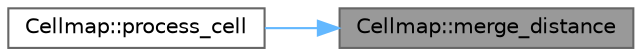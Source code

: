 digraph "Cellmap::merge_distance"
{
 // LATEX_PDF_SIZE
  bgcolor="transparent";
  edge [fontname=Helvetica,fontsize=10,labelfontname=Helvetica,labelfontsize=10];
  node [fontname=Helvetica,fontsize=10,shape=box,height=0.2,width=0.4];
  rankdir="RL";
  Node1 [label="Cellmap::merge_distance",height=0.2,width=0.4,color="gray40", fillcolor="grey60", style="filled", fontcolor="black",tooltip=" "];
  Node1 -> Node2 [dir="back",color="steelblue1",style="solid"];
  Node2 [label="Cellmap::process_cell",height=0.2,width=0.4,color="grey40", fillcolor="white", style="filled",URL="$class_cellmap.html#a2ad75afe9aace4887d2bf878208e6bcb",tooltip=" "];
}
